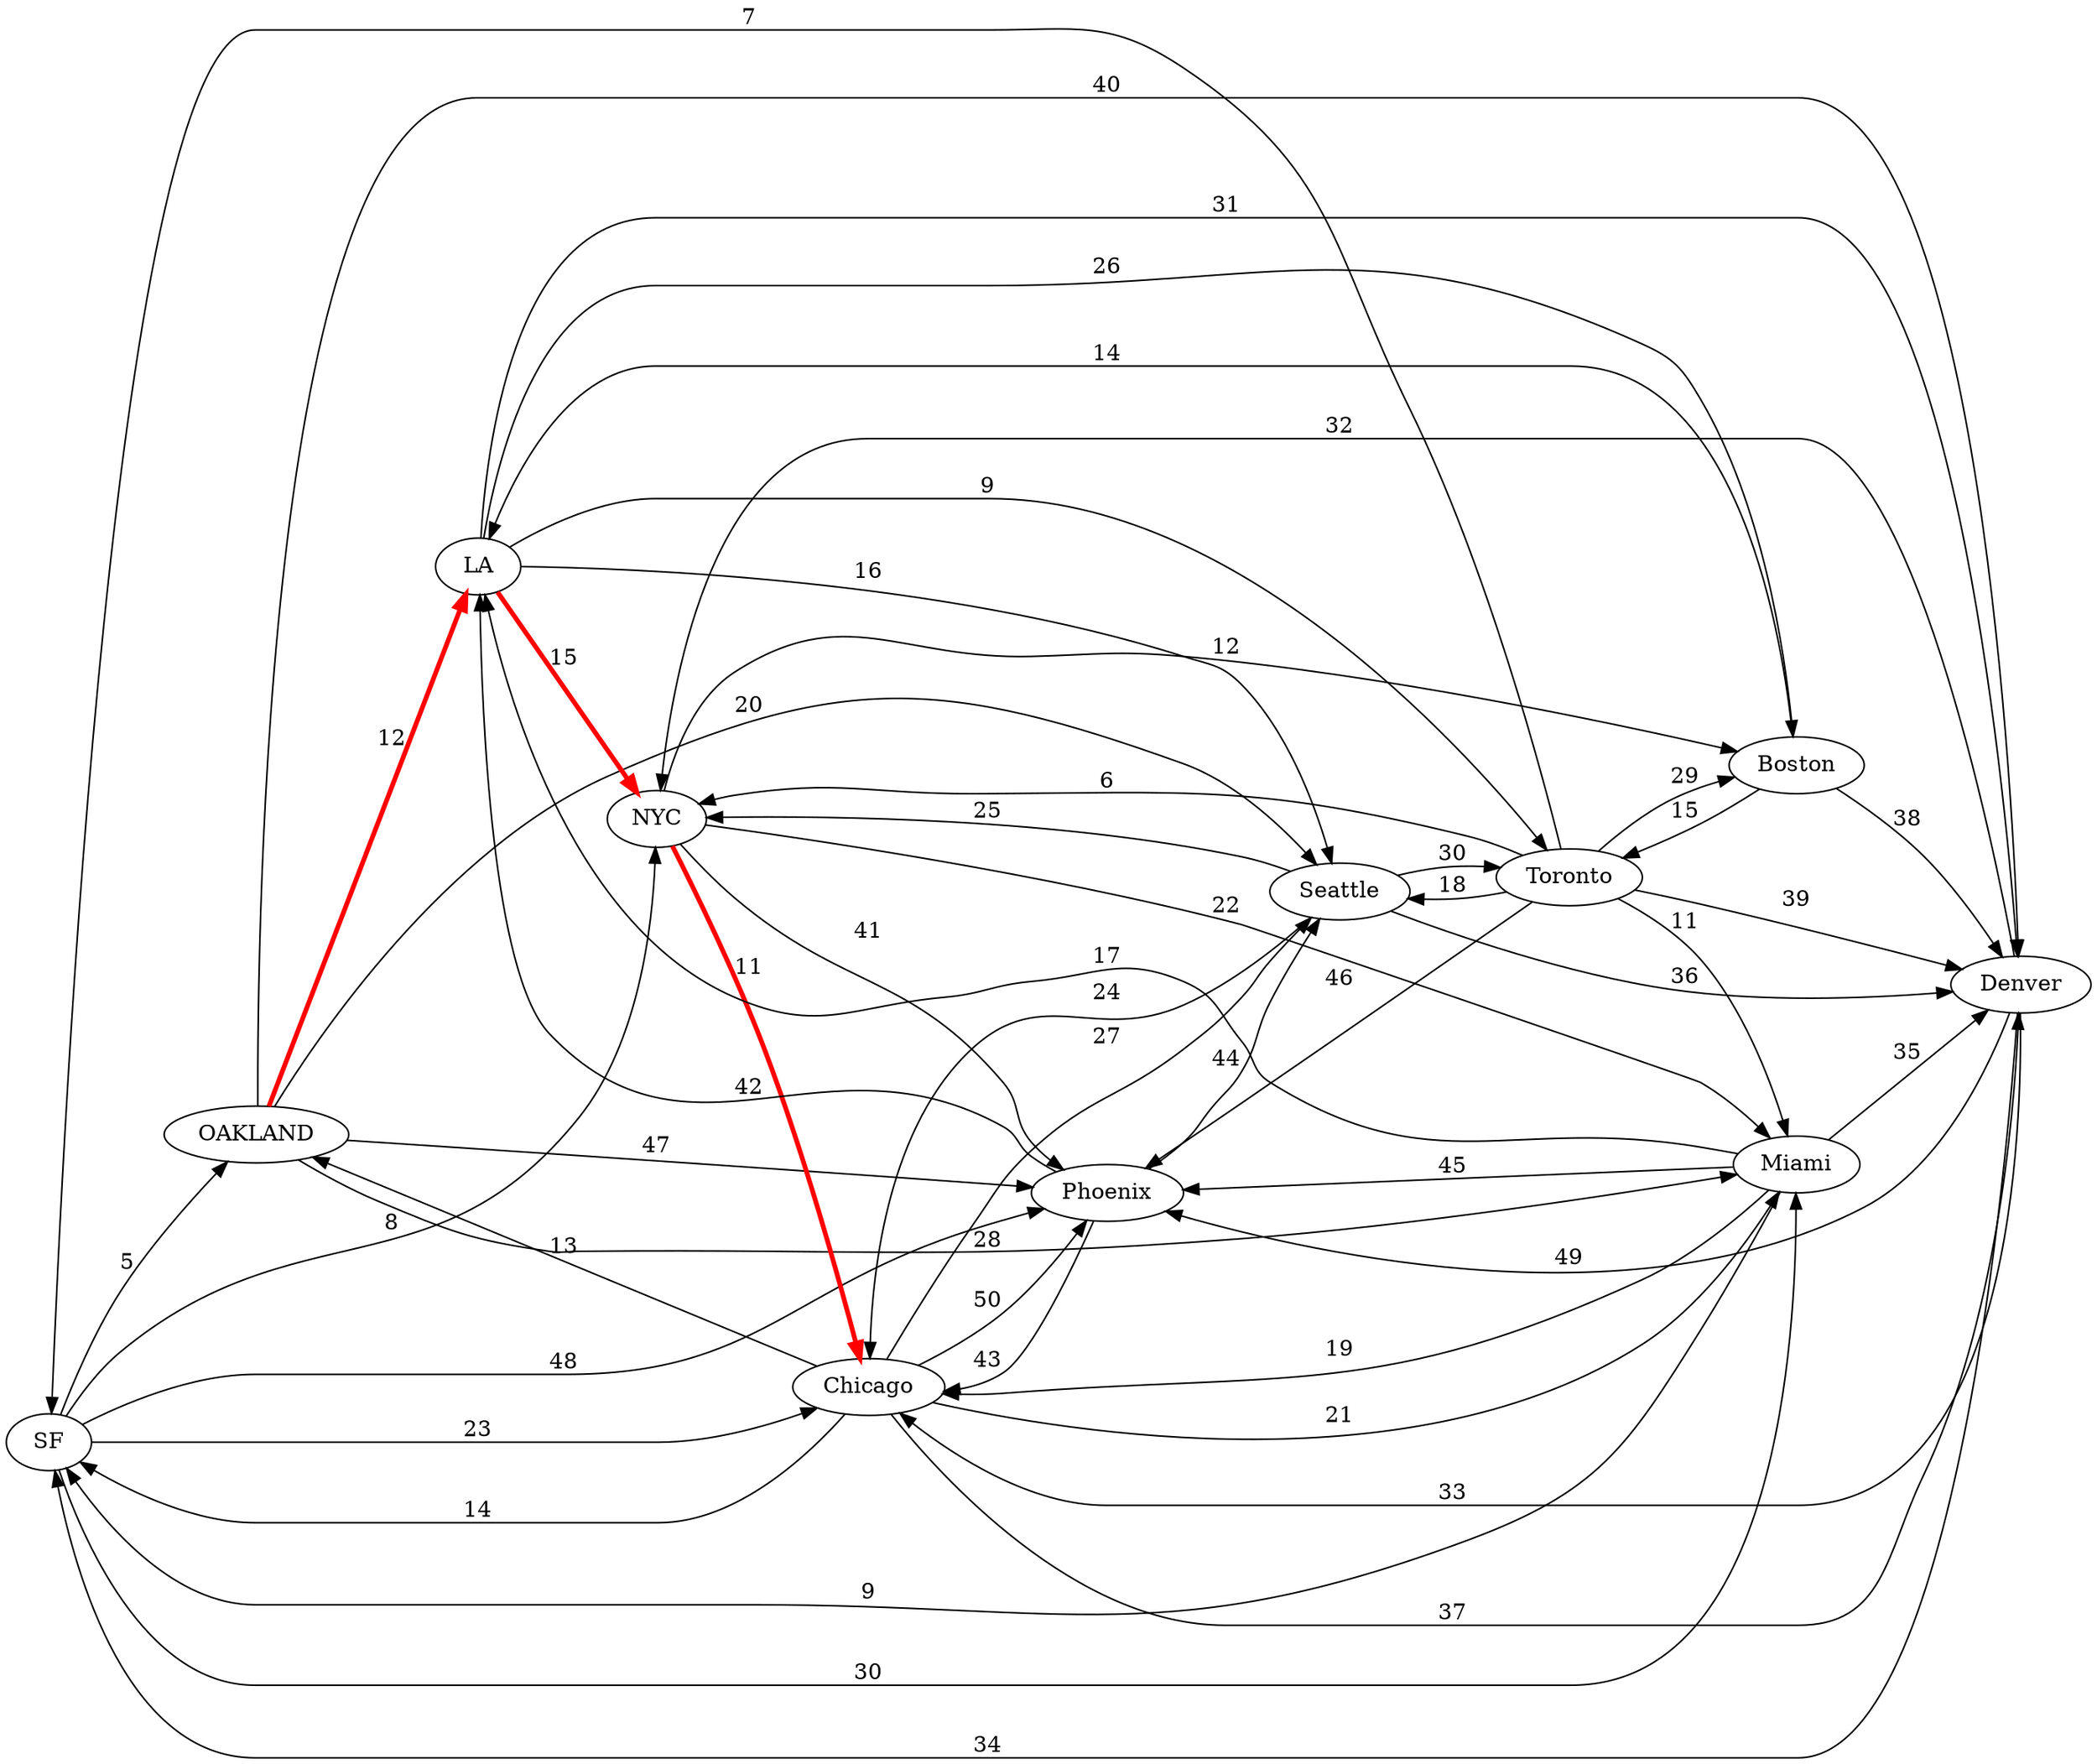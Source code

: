 digraph {
rankdir=LR ;
fontSize="10pt" ;
    SF -> OAKLAND [label="5",weight="5"];
    SF -> NYC [label="8",weight="8"];
    Toronto -> NYC [label="6",weight="6"];
    Toronto -> SF [label="7",weight="7"];
    OAKLAND -> LA [label="12",weight="12",color=red,penwidth=3.0,fontSize=20];
    LA -> NYC [label="15",weight="15",color=red,penwidth=3.0,fontSize=20];
    LA -> Toronto [label="9",weight="9"];
    NYC -> Chicago [label="11",weight="11",color=red,penwidth=3.0,fontSize=20];
    Chicago -> SF [label="14",weight="14"];
    Chicago -> OAKLAND [label="13",weight="13"];
    OAKLAND -> Seattle [label="20",weight="20"];
    Seattle -> NYC [label="25",weight="25"];
    Seattle -> Toronto [label="30",weight="30"];
    Toronto -> Seattle [label="18",weight="18"];
    NYC -> Miami [label="22",weight="22"];
    Miami -> LA [label="17",weight="17"];
    Miami -> Chicago [label="19",weight="19"];
    LA -> Seattle [label="16",weight="16"];
    Chicago -> Miami [label="21",weight="21"];
    SF -> Chicago [label="23",weight="23"];
    NYC -> Boston [label="12",weight="12"];
    Boston -> Toronto [label="15",weight="15"];
    Boston -> LA [label="14",weight="14"];
    Toronto -> Miami [label="11",weight="11"];
    Miami -> SF [label="9",weight="9"];
    Seattle -> Chicago [label="24",weight="24"];
    LA -> Boston [label="26",weight="26"];
    Chicago -> Seattle [label="27",weight="27"];
    OAKLAND -> Miami [label="28",weight="28"];
    Toronto -> Boston [label="29",weight="29"];
    SF -> Miami [label="30",weight="30"];
    LA -> Denver [label="31",weight="31"];
    Denver -> NYC [label="32",weight="32"];
    Denver -> Chicago [label="33",weight="33"];
    Denver -> SF [label="34",weight="34"];
    Miami -> Denver [label="35",weight="35"];
    Seattle -> Denver [label="36",weight="36"];
    Chicago -> Denver [label="37",weight="37"];
    Boston -> Denver [label="38",weight="38"];
    Toronto -> Denver [label="39",weight="39"];
    OAKLAND -> Denver [label="40",weight="40"];
    NYC -> Phoenix [label="41",weight="41"];
    Phoenix -> LA [label="42",weight="42"];
    Phoenix -> Chicago [label="43",weight="43"];
    Phoenix -> Seattle [label="44",weight="44"];
    Miami -> Phoenix [label="45",weight="45"];
    Toronto -> Phoenix [label="46",weight="46"];
    OAKLAND -> Phoenix [label="47",weight="47"];
    SF -> Phoenix [label="48",weight="48"];
    Denver -> Phoenix [label="49",weight="49"];
    Chicago -> Phoenix [label="50",weight="50"];
}